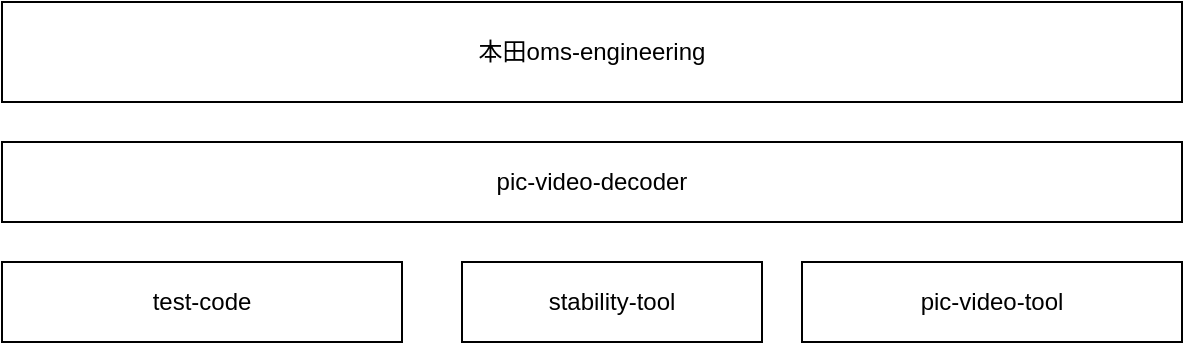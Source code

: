 <mxfile version="20.5.3" type="github">
  <diagram id="XL2OUzx1IlDODS8OFSQM" name="第 1 页">
    <mxGraphModel dx="1353" dy="746" grid="1" gridSize="10" guides="1" tooltips="1" connect="1" arrows="1" fold="1" page="1" pageScale="1" pageWidth="827" pageHeight="1169" math="0" shadow="0">
      <root>
        <mxCell id="0" />
        <mxCell id="1" parent="0" />
        <mxCell id="hTlhWIvx2myvhs2P0BdL-1" value="本田oms-engineering" style="whiteSpace=wrap;html=1;" vertex="1" parent="1">
          <mxGeometry x="40" y="180" width="590" height="50" as="geometry" />
        </mxCell>
        <mxCell id="hTlhWIvx2myvhs2P0BdL-2" value="pic-video-decoder" style="whiteSpace=wrap;html=1;" vertex="1" parent="1">
          <mxGeometry x="40" y="250" width="590" height="40" as="geometry" />
        </mxCell>
        <mxCell id="hTlhWIvx2myvhs2P0BdL-3" value="test-code" style="whiteSpace=wrap;html=1;" vertex="1" parent="1">
          <mxGeometry x="40" y="310" width="200" height="40" as="geometry" />
        </mxCell>
        <mxCell id="hTlhWIvx2myvhs2P0BdL-4" value="stability-tool" style="whiteSpace=wrap;html=1;" vertex="1" parent="1">
          <mxGeometry x="270" y="310" width="150" height="40" as="geometry" />
        </mxCell>
        <mxCell id="hTlhWIvx2myvhs2P0BdL-5" value="pic-video-tool" style="whiteSpace=wrap;html=1;" vertex="1" parent="1">
          <mxGeometry x="440" y="310" width="190" height="40" as="geometry" />
        </mxCell>
      </root>
    </mxGraphModel>
  </diagram>
</mxfile>

